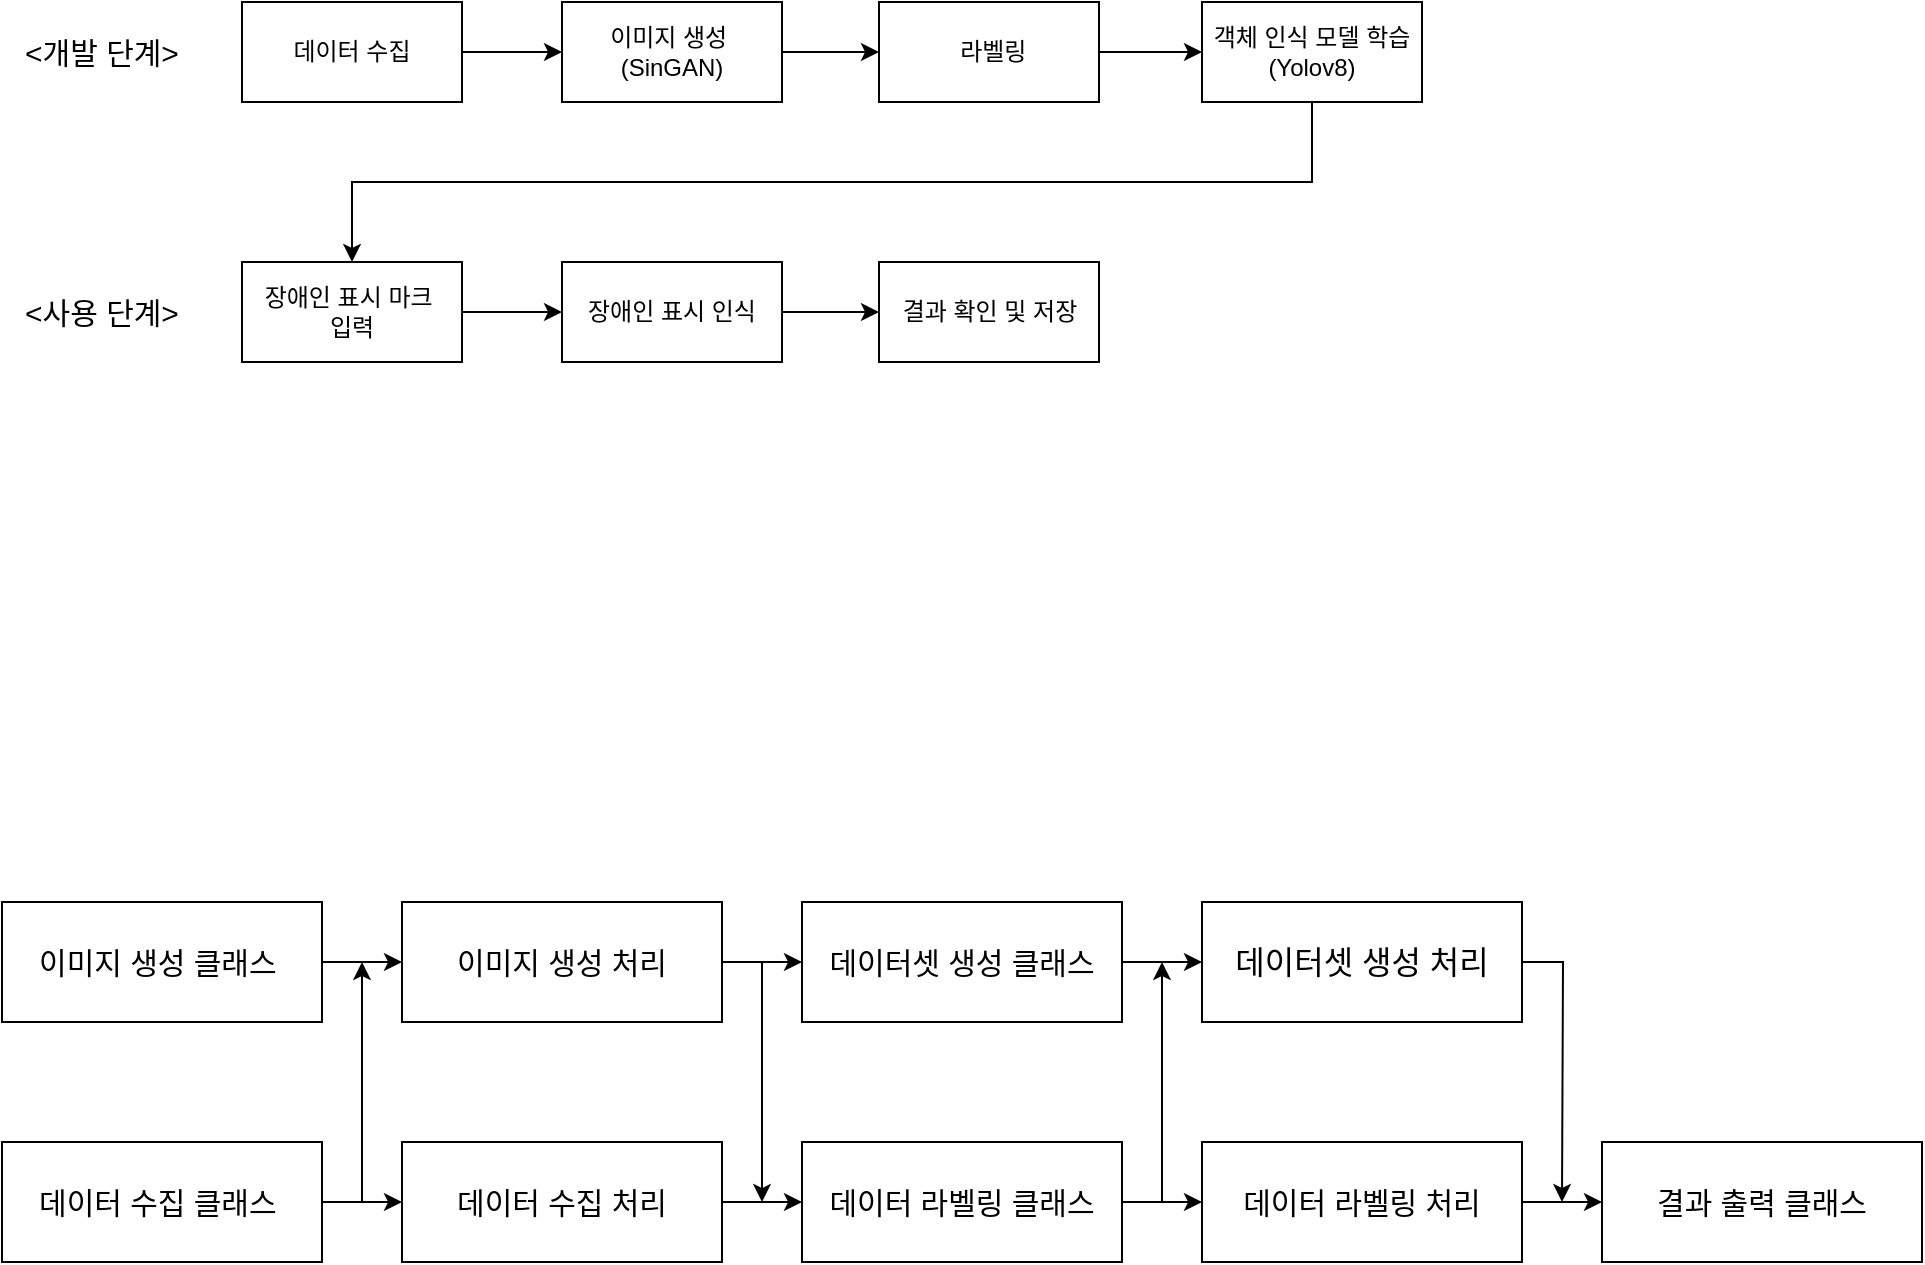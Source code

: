 <mxfile version="22.1.5" type="github">
  <diagram name="페이지-1" id="Mbqo-7pieS93lbDn2mV4">
    <mxGraphModel dx="1093" dy="698" grid="1" gridSize="10" guides="1" tooltips="1" connect="1" arrows="1" fold="1" page="1" pageScale="1" pageWidth="827" pageHeight="1169" math="0" shadow="0">
      <root>
        <mxCell id="0" />
        <mxCell id="1" parent="0" />
        <mxCell id="FpCpghhH3lEX5Ye0WDvZ-10" style="edgeStyle=orthogonalEdgeStyle;rounded=0;orthogonalLoop=1;jettySize=auto;html=1;" edge="1" parent="1" source="FpCpghhH3lEX5Ye0WDvZ-1" target="FpCpghhH3lEX5Ye0WDvZ-2">
          <mxGeometry relative="1" as="geometry" />
        </mxCell>
        <mxCell id="FpCpghhH3lEX5Ye0WDvZ-1" value="데이터 수집" style="html=1;whiteSpace=wrap;" vertex="1" parent="1">
          <mxGeometry x="200" y="150" width="110" height="50" as="geometry" />
        </mxCell>
        <mxCell id="FpCpghhH3lEX5Ye0WDvZ-11" style="edgeStyle=orthogonalEdgeStyle;rounded=0;orthogonalLoop=1;jettySize=auto;html=1;entryX=0;entryY=0.5;entryDx=0;entryDy=0;" edge="1" parent="1" source="FpCpghhH3lEX5Ye0WDvZ-2" target="FpCpghhH3lEX5Ye0WDvZ-5">
          <mxGeometry relative="1" as="geometry" />
        </mxCell>
        <mxCell id="FpCpghhH3lEX5Ye0WDvZ-2" value="이미지 생성&amp;nbsp;&lt;br&gt;(SinGAN)" style="html=1;whiteSpace=wrap;" vertex="1" parent="1">
          <mxGeometry x="360" y="150" width="110" height="50" as="geometry" />
        </mxCell>
        <mxCell id="FpCpghhH3lEX5Ye0WDvZ-12" style="edgeStyle=orthogonalEdgeStyle;rounded=0;orthogonalLoop=1;jettySize=auto;html=1;entryX=0;entryY=0.5;entryDx=0;entryDy=0;" edge="1" parent="1" source="FpCpghhH3lEX5Ye0WDvZ-5" target="FpCpghhH3lEX5Ye0WDvZ-6">
          <mxGeometry relative="1" as="geometry" />
        </mxCell>
        <mxCell id="FpCpghhH3lEX5Ye0WDvZ-5" value="&amp;nbsp;라벨링" style="html=1;whiteSpace=wrap;" vertex="1" parent="1">
          <mxGeometry x="518.5" y="150" width="110" height="50" as="geometry" />
        </mxCell>
        <mxCell id="FpCpghhH3lEX5Ye0WDvZ-13" style="edgeStyle=orthogonalEdgeStyle;rounded=0;orthogonalLoop=1;jettySize=auto;html=1;entryX=0.5;entryY=0;entryDx=0;entryDy=0;exitX=0.5;exitY=1;exitDx=0;exitDy=0;" edge="1" parent="1" source="FpCpghhH3lEX5Ye0WDvZ-6" target="FpCpghhH3lEX5Ye0WDvZ-7">
          <mxGeometry relative="1" as="geometry">
            <mxPoint x="740" y="240" as="sourcePoint" />
            <mxPoint x="255" y="344.96" as="targetPoint" />
          </mxGeometry>
        </mxCell>
        <mxCell id="FpCpghhH3lEX5Ye0WDvZ-6" value="객체 인식 모델 학습&lt;br&gt;(Yolov8)" style="html=1;whiteSpace=wrap;" vertex="1" parent="1">
          <mxGeometry x="680" y="150" width="110" height="50" as="geometry" />
        </mxCell>
        <mxCell id="FpCpghhH3lEX5Ye0WDvZ-14" style="edgeStyle=orthogonalEdgeStyle;rounded=0;orthogonalLoop=1;jettySize=auto;html=1;entryX=0;entryY=0.5;entryDx=0;entryDy=0;" edge="1" parent="1" source="FpCpghhH3lEX5Ye0WDvZ-7" target="FpCpghhH3lEX5Ye0WDvZ-8">
          <mxGeometry relative="1" as="geometry" />
        </mxCell>
        <mxCell id="FpCpghhH3lEX5Ye0WDvZ-7" value="장애인 표시 마크&amp;nbsp;&lt;br&gt;입력" style="html=1;whiteSpace=wrap;" vertex="1" parent="1">
          <mxGeometry x="200" y="280" width="110" height="50" as="geometry" />
        </mxCell>
        <mxCell id="FpCpghhH3lEX5Ye0WDvZ-15" style="edgeStyle=orthogonalEdgeStyle;rounded=0;orthogonalLoop=1;jettySize=auto;html=1;entryX=0;entryY=0.5;entryDx=0;entryDy=0;" edge="1" parent="1" source="FpCpghhH3lEX5Ye0WDvZ-8" target="FpCpghhH3lEX5Ye0WDvZ-9">
          <mxGeometry relative="1" as="geometry" />
        </mxCell>
        <mxCell id="FpCpghhH3lEX5Ye0WDvZ-8" value="장애인 표시 인식" style="html=1;whiteSpace=wrap;" vertex="1" parent="1">
          <mxGeometry x="360" y="280" width="110" height="50" as="geometry" />
        </mxCell>
        <mxCell id="FpCpghhH3lEX5Ye0WDvZ-9" value="결과 확인 및 저장" style="html=1;whiteSpace=wrap;" vertex="1" parent="1">
          <mxGeometry x="518.5" y="280" width="110" height="50" as="geometry" />
        </mxCell>
        <mxCell id="FpCpghhH3lEX5Ye0WDvZ-19" value="&lt;font style=&quot;font-size: 15px;&quot;&gt;&amp;lt;개발 단계&amp;gt;&lt;/font&gt;" style="text;html=1;strokeColor=none;fillColor=none;align=center;verticalAlign=middle;whiteSpace=wrap;rounded=0;" vertex="1" parent="1">
          <mxGeometry x="90" y="160" width="80" height="30" as="geometry" />
        </mxCell>
        <mxCell id="FpCpghhH3lEX5Ye0WDvZ-20" style="edgeStyle=orthogonalEdgeStyle;rounded=0;orthogonalLoop=1;jettySize=auto;html=1;exitX=0.5;exitY=1;exitDx=0;exitDy=0;" edge="1" parent="1" source="FpCpghhH3lEX5Ye0WDvZ-19" target="FpCpghhH3lEX5Ye0WDvZ-19">
          <mxGeometry relative="1" as="geometry" />
        </mxCell>
        <mxCell id="FpCpghhH3lEX5Ye0WDvZ-21" value="&lt;font style=&quot;font-size: 15px;&quot;&gt;&amp;lt;사용 단계&amp;gt;&lt;/font&gt;" style="text;html=1;strokeColor=none;fillColor=none;align=center;verticalAlign=middle;whiteSpace=wrap;rounded=0;" vertex="1" parent="1">
          <mxGeometry x="90" y="290" width="80" height="30" as="geometry" />
        </mxCell>
        <mxCell id="FpCpghhH3lEX5Ye0WDvZ-32" style="edgeStyle=orthogonalEdgeStyle;rounded=0;orthogonalLoop=1;jettySize=auto;html=1;entryX=0;entryY=0.5;entryDx=0;entryDy=0;" edge="1" parent="1" source="FpCpghhH3lEX5Ye0WDvZ-23" target="FpCpghhH3lEX5Ye0WDvZ-25">
          <mxGeometry relative="1" as="geometry" />
        </mxCell>
        <mxCell id="FpCpghhH3lEX5Ye0WDvZ-23" value="&lt;font style=&quot;font-size: 15px;&quot;&gt;이미지 생성 클래스&amp;nbsp;&lt;/font&gt;" style="rounded=0;whiteSpace=wrap;html=1;" vertex="1" parent="1">
          <mxGeometry x="80" y="600" width="160" height="60" as="geometry" />
        </mxCell>
        <mxCell id="FpCpghhH3lEX5Ye0WDvZ-33" style="edgeStyle=orthogonalEdgeStyle;rounded=0;orthogonalLoop=1;jettySize=auto;html=1;entryX=0;entryY=0.5;entryDx=0;entryDy=0;" edge="1" parent="1" source="FpCpghhH3lEX5Ye0WDvZ-24" target="FpCpghhH3lEX5Ye0WDvZ-26">
          <mxGeometry relative="1" as="geometry" />
        </mxCell>
        <mxCell id="FpCpghhH3lEX5Ye0WDvZ-24" value="&lt;font style=&quot;font-size: 15px;&quot;&gt;데이터 수집 클래스&amp;nbsp;&lt;/font&gt;" style="rounded=0;whiteSpace=wrap;html=1;" vertex="1" parent="1">
          <mxGeometry x="80" y="720" width="160" height="60" as="geometry" />
        </mxCell>
        <mxCell id="FpCpghhH3lEX5Ye0WDvZ-37" style="edgeStyle=orthogonalEdgeStyle;rounded=0;orthogonalLoop=1;jettySize=auto;html=1;entryX=0;entryY=0.5;entryDx=0;entryDy=0;" edge="1" parent="1" source="FpCpghhH3lEX5Ye0WDvZ-25" target="FpCpghhH3lEX5Ye0WDvZ-27">
          <mxGeometry relative="1" as="geometry" />
        </mxCell>
        <mxCell id="FpCpghhH3lEX5Ye0WDvZ-25" value="&lt;font style=&quot;font-size: 15px;&quot;&gt;이미지 생성 처리&lt;/font&gt;" style="rounded=0;whiteSpace=wrap;html=1;" vertex="1" parent="1">
          <mxGeometry x="280" y="600" width="160" height="60" as="geometry" />
        </mxCell>
        <mxCell id="FpCpghhH3lEX5Ye0WDvZ-34" style="edgeStyle=orthogonalEdgeStyle;rounded=0;orthogonalLoop=1;jettySize=auto;html=1;entryX=0;entryY=0.5;entryDx=0;entryDy=0;" edge="1" parent="1" source="FpCpghhH3lEX5Ye0WDvZ-26" target="FpCpghhH3lEX5Ye0WDvZ-28">
          <mxGeometry relative="1" as="geometry" />
        </mxCell>
        <mxCell id="FpCpghhH3lEX5Ye0WDvZ-26" value="&lt;font style=&quot;font-size: 15px;&quot;&gt;데이터 수집 처리&lt;/font&gt;" style="rounded=0;whiteSpace=wrap;html=1;" vertex="1" parent="1">
          <mxGeometry x="280" y="720" width="160" height="60" as="geometry" />
        </mxCell>
        <mxCell id="FpCpghhH3lEX5Ye0WDvZ-38" style="edgeStyle=orthogonalEdgeStyle;rounded=0;orthogonalLoop=1;jettySize=auto;html=1;entryX=0;entryY=0.5;entryDx=0;entryDy=0;" edge="1" parent="1" source="FpCpghhH3lEX5Ye0WDvZ-27" target="FpCpghhH3lEX5Ye0WDvZ-29">
          <mxGeometry relative="1" as="geometry" />
        </mxCell>
        <mxCell id="FpCpghhH3lEX5Ye0WDvZ-27" value="&lt;font style=&quot;font-size: 15px;&quot;&gt;데이터셋 생성 클래스&lt;/font&gt;" style="rounded=0;whiteSpace=wrap;html=1;" vertex="1" parent="1">
          <mxGeometry x="480" y="600" width="160" height="60" as="geometry" />
        </mxCell>
        <mxCell id="FpCpghhH3lEX5Ye0WDvZ-35" style="edgeStyle=orthogonalEdgeStyle;rounded=0;orthogonalLoop=1;jettySize=auto;html=1;entryX=0;entryY=0.5;entryDx=0;entryDy=0;" edge="1" parent="1" source="FpCpghhH3lEX5Ye0WDvZ-28" target="FpCpghhH3lEX5Ye0WDvZ-31">
          <mxGeometry relative="1" as="geometry" />
        </mxCell>
        <mxCell id="FpCpghhH3lEX5Ye0WDvZ-28" value="&lt;font style=&quot;font-size: 15px;&quot;&gt;데이터 라벨링 클래스&lt;/font&gt;" style="rounded=0;whiteSpace=wrap;html=1;" vertex="1" parent="1">
          <mxGeometry x="480" y="720" width="160" height="60" as="geometry" />
        </mxCell>
        <mxCell id="FpCpghhH3lEX5Ye0WDvZ-39" style="edgeStyle=orthogonalEdgeStyle;rounded=0;orthogonalLoop=1;jettySize=auto;html=1;" edge="1" parent="1" source="FpCpghhH3lEX5Ye0WDvZ-29">
          <mxGeometry relative="1" as="geometry">
            <mxPoint x="860" y="750" as="targetPoint" />
          </mxGeometry>
        </mxCell>
        <mxCell id="FpCpghhH3lEX5Ye0WDvZ-29" value="&lt;font style=&quot;font-size: 16px;&quot;&gt;데이터셋 생성 처리&lt;/font&gt;" style="rounded=0;whiteSpace=wrap;html=1;" vertex="1" parent="1">
          <mxGeometry x="680" y="600" width="160" height="60" as="geometry" />
        </mxCell>
        <mxCell id="FpCpghhH3lEX5Ye0WDvZ-30" value="&lt;font style=&quot;font-size: 15px;&quot;&gt;결과 출력 클래스&lt;/font&gt;" style="rounded=0;whiteSpace=wrap;html=1;" vertex="1" parent="1">
          <mxGeometry x="880" y="720" width="160" height="60" as="geometry" />
        </mxCell>
        <mxCell id="FpCpghhH3lEX5Ye0WDvZ-36" style="edgeStyle=orthogonalEdgeStyle;rounded=0;orthogonalLoop=1;jettySize=auto;html=1;entryX=0;entryY=0.5;entryDx=0;entryDy=0;" edge="1" parent="1" source="FpCpghhH3lEX5Ye0WDvZ-31" target="FpCpghhH3lEX5Ye0WDvZ-30">
          <mxGeometry relative="1" as="geometry" />
        </mxCell>
        <mxCell id="FpCpghhH3lEX5Ye0WDvZ-31" value="&lt;font style=&quot;font-size: 15px;&quot;&gt;데이터 라벨링 처리&lt;/font&gt;" style="rounded=0;whiteSpace=wrap;html=1;" vertex="1" parent="1">
          <mxGeometry x="680" y="720" width="160" height="60" as="geometry" />
        </mxCell>
        <mxCell id="FpCpghhH3lEX5Ye0WDvZ-40" value="" style="endArrow=classic;html=1;rounded=0;" edge="1" parent="1">
          <mxGeometry width="50" height="50" relative="1" as="geometry">
            <mxPoint x="260" y="750" as="sourcePoint" />
            <mxPoint x="260" y="630" as="targetPoint" />
          </mxGeometry>
        </mxCell>
        <mxCell id="FpCpghhH3lEX5Ye0WDvZ-41" value="" style="endArrow=classic;html=1;rounded=0;" edge="1" parent="1">
          <mxGeometry width="50" height="50" relative="1" as="geometry">
            <mxPoint x="460" y="630" as="sourcePoint" />
            <mxPoint x="460" y="750" as="targetPoint" />
          </mxGeometry>
        </mxCell>
        <mxCell id="FpCpghhH3lEX5Ye0WDvZ-42" value="" style="endArrow=classic;html=1;rounded=0;" edge="1" parent="1">
          <mxGeometry width="50" height="50" relative="1" as="geometry">
            <mxPoint x="660" y="750" as="sourcePoint" />
            <mxPoint x="660" y="630" as="targetPoint" />
          </mxGeometry>
        </mxCell>
      </root>
    </mxGraphModel>
  </diagram>
</mxfile>

